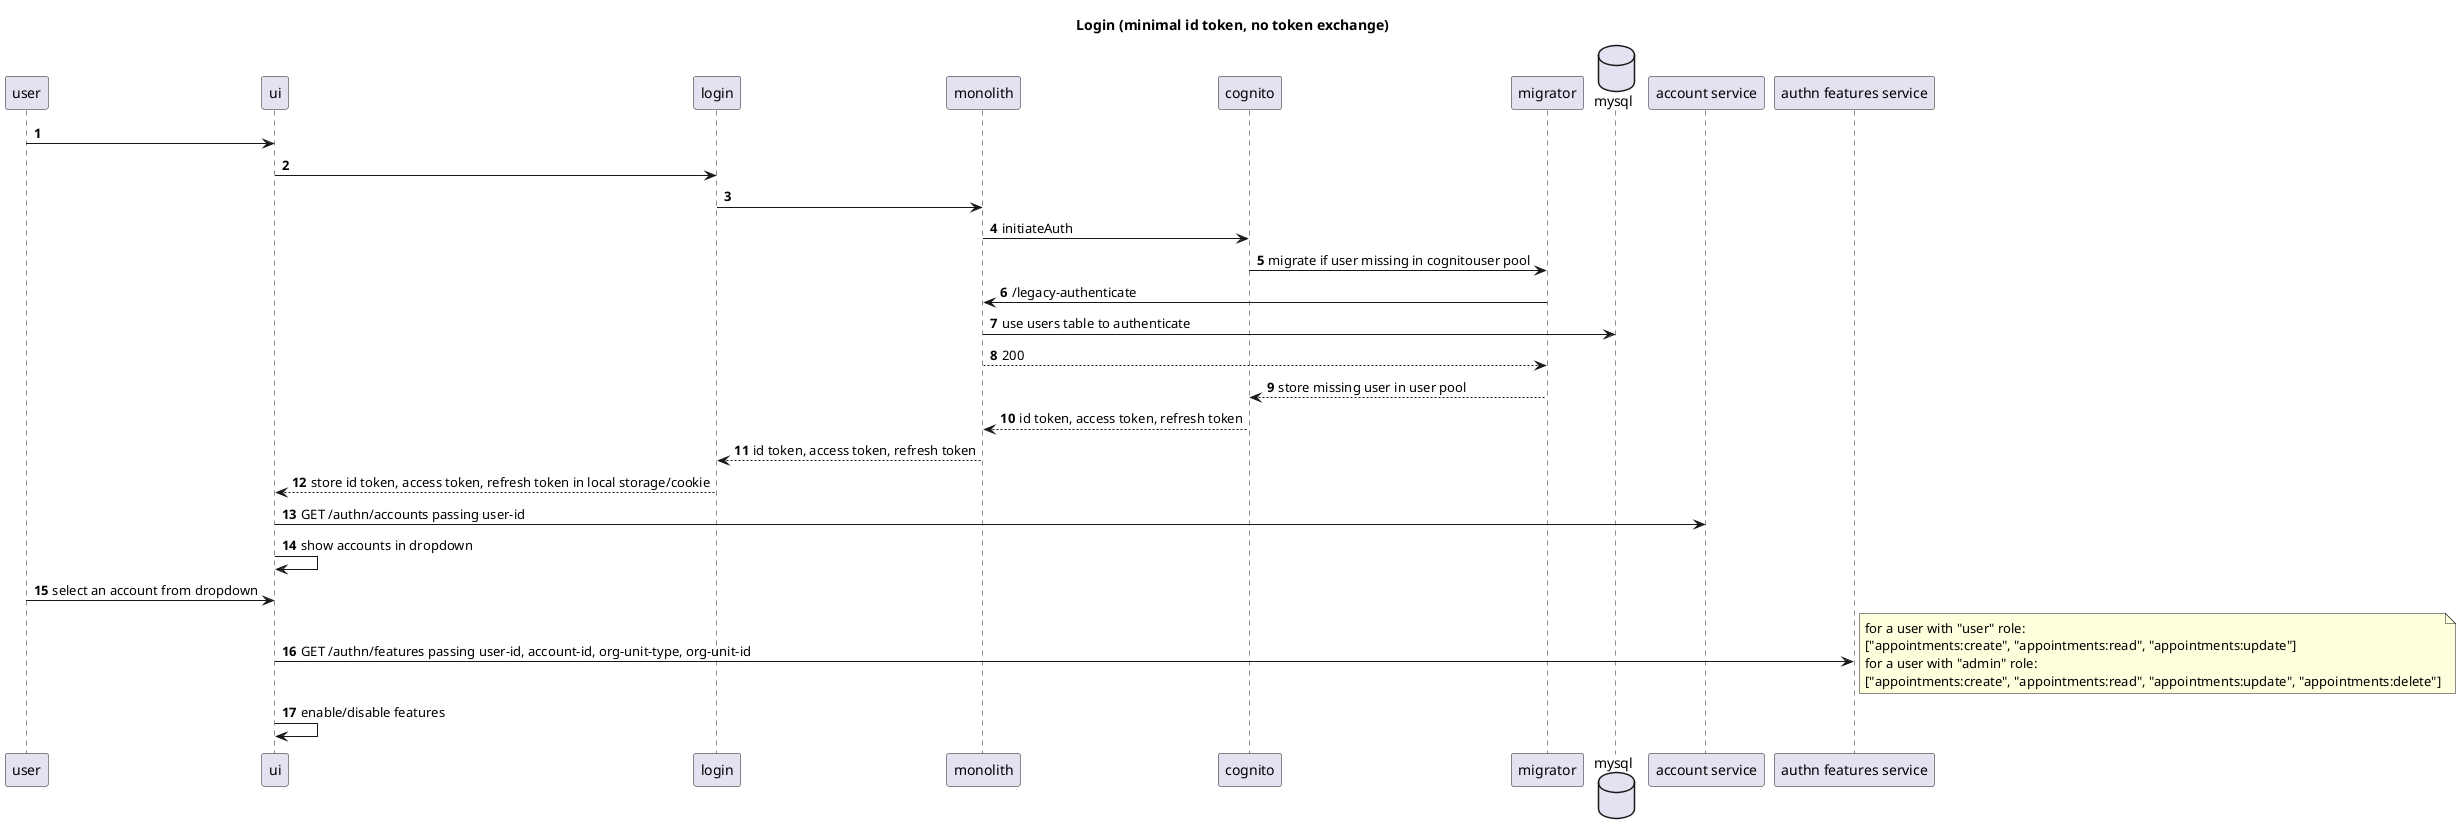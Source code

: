 @startuml
title Login (minimal id token, no token exchange)
autonumber
user -> ui
ui -> login
login -> monolith
monolith -> cognito : initiateAuth
cognito -> migrator : migrate if user missing in cognitouser pool
migrator -> monolith : /legacy-authenticate
database mysql
monolith -> mysql : use users table to authenticate
monolith --> migrator : 200
migrator --> cognito : store missing user in user pool
cognito --> monolith : id token, access token, refresh token
monolith --> login : id token, access token, refresh token
login --> ui : store id token, access token, refresh token in local storage/cookie
ui -> "account service" : GET /authn/accounts passing user-id
ui -> ui : show accounts in dropdown
user -> ui: select an account from dropdown
ui -> "authn features service" : GET /authn/features passing user-id, account-id, org-unit-type, org-unit-id
note right
    for a user with "user" role:
    ["appointments:create", "appointments:read", "appointments:update"]
    for a user with "admin" role:
    ["appointments:create", "appointments:read", "appointments:update", "appointments:delete"]
end note
ui -> ui : enable/disable features
@enduml



@startuml
title API Call (minimal id token scenario, with feature->endpoint mapping)
autonumber
user -> ui
ui -> "api gateway" : /practices/<practice_id>/service/x
"api gateway" -> "custom authorizer" : authorize
"custom authorizer" -> "opa" : POST /v1/data/httpapi/authz passing only endpoint context as input
note right
    {
        "input": {
            "method": "GET",
            "path": ["practices", "practice1", "dialogtech", "status"]
        }
    }
end note
"opa" -> "opa" : load context from data
note right
import data.user_tenants
import data.user_tenant_roles
import data.role_features

default allow = false

# Allow "users" role to get status in their own tenant
allow {
  http_api.method = "GET"
  http_api.path = ["practices", tenant, "dialogtech", "status"]
  is_member_of_tenant(tenant)
  is_required_feature_enabled_for_user(["dialogtech:status"])
}

# Allow "admins" role to publish in their own tenant
allow {
  http_api.method = "GET"
  http_api.path = ["practices", tenant, "dialogtech", "publish"]
  is_member_of_tenant(tenant)
  is_required_feature_enabled_for_user(["dialogtech:publish"])
}

is_member_of_tenant(name) {
  user_tenant := user_tenants[http_api.user]
  user_tenant.tenants[name]
}

is_required_feature_enabled_for_user(required_features) {
  user_roles := user_tenant_roles[http_api.user][tenant]
  user_features := role_features[user_roles]
  required_features[_] = user_features[_]
}
end note
"opa" --> "custom authorizer" : allow or deny
"custom authorizer" -> "custom authorizer": create_iam_policies(decision)
"custom authorizer" --> "api gateway" : IAM policies
"api gateway" -> "api gateway" : allow or deny call
"api gateway" --> ui : 200 or 403
@enduml



@startuml
title Registering features and policies in ACP service upon deployment (1 opa instance assumed, not using opa bundles: the push model)
autonumber
cloudformation -> "ACP registration lambda"
"ACP registration lambda" -> "authz role service" : PUT /authz/roles/<role_id>
note right
{
    "role_id" : <role_id>
    "features": ["appointments:create", "appointments:read", "appointments:update"]
}
end note
"ACP registration lambda" -> "opa" : PUT /v1/data/role_features
note right
{ "user": {"features": ["appointments:create", "appointments:read", "appointments:update"]} }
end note
"ACP registration lambda" -> "authz feature service" : PUT /features/<feature_id>
note right
{
    "path": "/tenants/<tenant_id>/appointments",
    "method": "GET",
    "required_features": ["appointments:read"]
}
note end
"ACP registration lambda" -> "ACP registration lambda" : convert_features_to_rego(features)
"ACP registration lambda" -> "opa" : PUT --data-binary @converted.rego /v1/policies/policy1
note right
import data.users
import data.user_tenants
import data.user_tenant_roles
import data.role_features

default allow = false

# Allow "users" role to get status in their own tenant
allow {
  input.method = "GET"
  input.path = ["practices", tenant, "dialogtech", "status"]
  is_required_feature_enabled_for_user(["dialogtech:status"], tenant)
}

# Allow "admins" role to publish in their own tenant
allow {
  input.method = "GET"
  input.path = ["practices", tenant, "dialogtech", "publish"]
  is_required_feature_enabled_for_user(["dialogtech:publish"], tenant)
}

is_required_feature_enabled_for_user(required_features, tenant) {
  users[_] = input.user

  user := user_tenants[_]
  user.user_id == input.user
  user.tenants[_] == tenant

  user_tenant_role := user_tenant_roles[_]
  user_tenant_role.user_id = input.user
  user_tenant_role.tenant_roles[_].tenant_id = tenant

  role_feature := role_features[_]
  role_feature.role = user_tenant_role.tenant_roles[_].roles[_]
  role_feature.features[_] = required_features[_]
}
end note
@enduml
